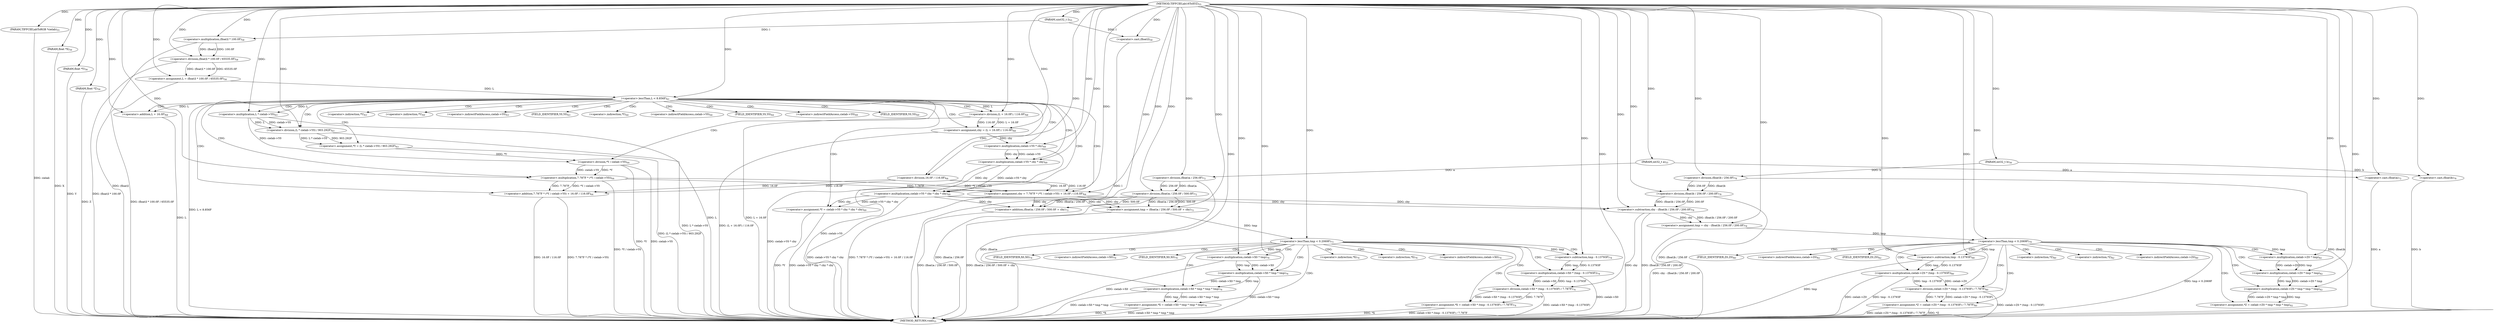 digraph "TIFFCIELab16ToXYZ" {  
"6500" [label = <(METHOD,TIFFCIELab16ToXYZ)<SUB>55</SUB>> ]
"6655" [label = <(METHOD_RETURN,void)<SUB>55</SUB>> ]
"6501" [label = <(PARAM,TIFFCIELabToRGB *cielab)<SUB>55</SUB>> ]
"6502" [label = <(PARAM,uint32_t l)<SUB>55</SUB>> ]
"6503" [label = <(PARAM,int32_t a)<SUB>55</SUB>> ]
"6504" [label = <(PARAM,int32_t b)<SUB>56</SUB>> ]
"6505" [label = <(PARAM,float *X)<SUB>56</SUB>> ]
"6506" [label = <(PARAM,float *Y)<SUB>56</SUB>> ]
"6507" [label = <(PARAM,float *Z)<SUB>56</SUB>> ]
"6510" [label = <(&lt;operator&gt;.assignment,L = (float)l * 100.0F / 65535.0F)<SUB>58</SUB>> ]
"6571" [label = <(&lt;operator&gt;.assignment,tmp = (float)a / 256.0F / 500.0F + cby)<SUB>72</SUB>> ]
"6613" [label = <(&lt;operator&gt;.assignment,tmp = cby - (float)b / 256.0F / 200.0F)<SUB>78</SUB>> ]
"6522" [label = <(&lt;operator&gt;.lessThan,L &lt; 8.856F)<SUB>61</SUB>> ]
"6583" [label = <(&lt;operator&gt;.lessThan,tmp &lt; 0.2069F)<SUB>73</SUB>> ]
"6625" [label = <(&lt;operator&gt;.lessThan,tmp &lt; 0.2069F)<SUB>79</SUB>> ]
"6512" [label = <(&lt;operator&gt;.division,(float)l * 100.0F / 65535.0F)<SUB>58</SUB>> ]
"6526" [label = <(&lt;operator&gt;.assignment,*Y = (L * cielab-&gt;Y0) / 903.292F)<SUB>63</SUB>> ]
"6536" [label = <(&lt;operator&gt;.assignment,cby = 7.787F * (*Y / cielab-&gt;Y0) + 16.0F / 116.0F)<SUB>64</SUB>> ]
"6573" [label = <(&lt;operator&gt;.addition,(float)a / 256.0F / 500.0F + cby)<SUB>72</SUB>> ]
"6587" [label = <(&lt;operator&gt;.assignment,*X = cielab-&gt;X0 * (tmp - 0.13793F) / 7.787F)<SUB>74</SUB>> ]
"6615" [label = <(&lt;operator&gt;.subtraction,cby - (float)b / 256.0F / 200.0F)<SUB>78</SUB>> ]
"6629" [label = <(&lt;operator&gt;.assignment,*Z = cielab-&gt;Z0 * (tmp - 0.13793F) / 7.787F)<SUB>80</SUB>> ]
"6513" [label = <(&lt;operator&gt;.multiplication,(float)l * 100.0F)<SUB>58</SUB>> ]
"6552" [label = <(&lt;operator&gt;.assignment,cby = (L + 16.0F) / 116.0F)<SUB>68</SUB>> ]
"6559" [label = <(&lt;operator&gt;.assignment,*Y = cielab-&gt;Y0 * cby * cby * cby)<SUB>69</SUB>> ]
"6574" [label = <(&lt;operator&gt;.division,(float)a / 256.0F / 500.0F)<SUB>72</SUB>> ]
"6601" [label = <(&lt;operator&gt;.assignment,*X = cielab-&gt;X0 * tmp * tmp * tmp)<SUB>76</SUB>> ]
"6617" [label = <(&lt;operator&gt;.division,(float)b / 256.0F / 200.0F)<SUB>78</SUB>> ]
"6643" [label = <(&lt;operator&gt;.assignment,*Z = cielab-&gt;Z0 * tmp * tmp * tmp)<SUB>82</SUB>> ]
"6514" [label = <(&lt;operator&gt;.cast,(float)l)<SUB>58</SUB>> ]
"6529" [label = <(&lt;operator&gt;.division,(L * cielab-&gt;Y0) / 903.292F)<SUB>63</SUB>> ]
"6538" [label = <(&lt;operator&gt;.addition,7.787F * (*Y / cielab-&gt;Y0) + 16.0F / 116.0F)<SUB>64</SUB>> ]
"6575" [label = <(&lt;operator&gt;.division,(float)a / 256.0F)<SUB>72</SUB>> ]
"6590" [label = <(&lt;operator&gt;.division,cielab-&gt;X0 * (tmp - 0.13793F) / 7.787F)<SUB>74</SUB>> ]
"6618" [label = <(&lt;operator&gt;.division,(float)b / 256.0F)<SUB>78</SUB>> ]
"6632" [label = <(&lt;operator&gt;.division,cielab-&gt;Z0 * (tmp - 0.13793F) / 7.787F)<SUB>80</SUB>> ]
"6530" [label = <(&lt;operator&gt;.multiplication,L * cielab-&gt;Y0)<SUB>63</SUB>> ]
"6539" [label = <(&lt;operator&gt;.multiplication,7.787F * (*Y / cielab-&gt;Y0))<SUB>64</SUB>> ]
"6547" [label = <(&lt;operator&gt;.division,16.0F / 116.0F)<SUB>64</SUB>> ]
"6554" [label = <(&lt;operator&gt;.division,(L + 16.0F) / 116.0F)<SUB>68</SUB>> ]
"6562" [label = <(&lt;operator&gt;.multiplication,cielab-&gt;Y0 * cby * cby * cby)<SUB>69</SUB>> ]
"6576" [label = <(&lt;operator&gt;.cast,(float)a)<SUB>72</SUB>> ]
"6591" [label = <(&lt;operator&gt;.multiplication,cielab-&gt;X0 * (tmp - 0.13793F))<SUB>74</SUB>> ]
"6604" [label = <(&lt;operator&gt;.multiplication,cielab-&gt;X0 * tmp * tmp * tmp)<SUB>76</SUB>> ]
"6619" [label = <(&lt;operator&gt;.cast,(float)b)<SUB>78</SUB>> ]
"6633" [label = <(&lt;operator&gt;.multiplication,cielab-&gt;Z0 * (tmp - 0.13793F))<SUB>80</SUB>> ]
"6646" [label = <(&lt;operator&gt;.multiplication,cielab-&gt;Z0 * tmp * tmp * tmp)<SUB>82</SUB>> ]
"6541" [label = <(&lt;operator&gt;.division,*Y / cielab-&gt;Y0)<SUB>64</SUB>> ]
"6555" [label = <(&lt;operator&gt;.addition,L + 16.0F)<SUB>68</SUB>> ]
"6563" [label = <(&lt;operator&gt;.multiplication,cielab-&gt;Y0 * cby * cby)<SUB>69</SUB>> ]
"6595" [label = <(&lt;operator&gt;.subtraction,tmp - 0.13793F)<SUB>74</SUB>> ]
"6605" [label = <(&lt;operator&gt;.multiplication,cielab-&gt;X0 * tmp * tmp)<SUB>76</SUB>> ]
"6637" [label = <(&lt;operator&gt;.subtraction,tmp - 0.13793F)<SUB>80</SUB>> ]
"6647" [label = <(&lt;operator&gt;.multiplication,cielab-&gt;Z0 * tmp * tmp)<SUB>82</SUB>> ]
"6564" [label = <(&lt;operator&gt;.multiplication,cielab-&gt;Y0 * cby)<SUB>69</SUB>> ]
"6606" [label = <(&lt;operator&gt;.multiplication,cielab-&gt;X0 * tmp)<SUB>76</SUB>> ]
"6648" [label = <(&lt;operator&gt;.multiplication,cielab-&gt;Z0 * tmp)<SUB>82</SUB>> ]
"6527" [label = <(&lt;operator&gt;.indirection,*Y)<SUB>63</SUB>> ]
"6588" [label = <(&lt;operator&gt;.indirection,*X)<SUB>74</SUB>> ]
"6630" [label = <(&lt;operator&gt;.indirection,*Z)<SUB>80</SUB>> ]
"6560" [label = <(&lt;operator&gt;.indirection,*Y)<SUB>69</SUB>> ]
"6602" [label = <(&lt;operator&gt;.indirection,*X)<SUB>76</SUB>> ]
"6644" [label = <(&lt;operator&gt;.indirection,*Z)<SUB>82</SUB>> ]
"6532" [label = <(&lt;operator&gt;.indirectFieldAccess,cielab-&gt;Y0)<SUB>63</SUB>> ]
"6592" [label = <(&lt;operator&gt;.indirectFieldAccess,cielab-&gt;X0)<SUB>74</SUB>> ]
"6634" [label = <(&lt;operator&gt;.indirectFieldAccess,cielab-&gt;Z0)<SUB>80</SUB>> ]
"6534" [label = <(FIELD_IDENTIFIER,Y0,Y0)<SUB>63</SUB>> ]
"6542" [label = <(&lt;operator&gt;.indirection,*Y)<SUB>64</SUB>> ]
"6544" [label = <(&lt;operator&gt;.indirectFieldAccess,cielab-&gt;Y0)<SUB>64</SUB>> ]
"6594" [label = <(FIELD_IDENTIFIER,X0,X0)<SUB>74</SUB>> ]
"6636" [label = <(FIELD_IDENTIFIER,Z0,Z0)<SUB>80</SUB>> ]
"6546" [label = <(FIELD_IDENTIFIER,Y0,Y0)<SUB>64</SUB>> ]
"6565" [label = <(&lt;operator&gt;.indirectFieldAccess,cielab-&gt;Y0)<SUB>69</SUB>> ]
"6607" [label = <(&lt;operator&gt;.indirectFieldAccess,cielab-&gt;X0)<SUB>76</SUB>> ]
"6649" [label = <(&lt;operator&gt;.indirectFieldAccess,cielab-&gt;Z0)<SUB>82</SUB>> ]
"6567" [label = <(FIELD_IDENTIFIER,Y0,Y0)<SUB>69</SUB>> ]
"6609" [label = <(FIELD_IDENTIFIER,X0,X0)<SUB>76</SUB>> ]
"6651" [label = <(FIELD_IDENTIFIER,Z0,Z0)<SUB>82</SUB>> ]
  "6501" -> "6655"  [ label = "DDG: cielab"] 
  "6505" -> "6655"  [ label = "DDG: X"] 
  "6506" -> "6655"  [ label = "DDG: Y"] 
  "6507" -> "6655"  [ label = "DDG: Z"] 
  "6514" -> "6655"  [ label = "DDG: l"] 
  "6513" -> "6655"  [ label = "DDG: (float)l"] 
  "6512" -> "6655"  [ label = "DDG: (float)l * 100.0F"] 
  "6510" -> "6655"  [ label = "DDG: (float)l * 100.0F / 65535.0F"] 
  "6522" -> "6655"  [ label = "DDG: L &lt; 8.856F"] 
  "6555" -> "6655"  [ label = "DDG: L"] 
  "6554" -> "6655"  [ label = "DDG: L + 16.0F"] 
  "6552" -> "6655"  [ label = "DDG: (L + 16.0F) / 116.0F"] 
  "6559" -> "6655"  [ label = "DDG: *Y"] 
  "6564" -> "6655"  [ label = "DDG: cielab-&gt;Y0"] 
  "6563" -> "6655"  [ label = "DDG: cielab-&gt;Y0 * cby"] 
  "6562" -> "6655"  [ label = "DDG: cielab-&gt;Y0 * cby * cby"] 
  "6559" -> "6655"  [ label = "DDG: cielab-&gt;Y0 * cby * cby * cby"] 
  "6530" -> "6655"  [ label = "DDG: L"] 
  "6529" -> "6655"  [ label = "DDG: L * cielab-&gt;Y0"] 
  "6526" -> "6655"  [ label = "DDG: (L * cielab-&gt;Y0) / 903.292F"] 
  "6541" -> "6655"  [ label = "DDG: *Y"] 
  "6541" -> "6655"  [ label = "DDG: cielab-&gt;Y0"] 
  "6539" -> "6655"  [ label = "DDG: *Y / cielab-&gt;Y0"] 
  "6538" -> "6655"  [ label = "DDG: 7.787F * (*Y / cielab-&gt;Y0)"] 
  "6538" -> "6655"  [ label = "DDG: 16.0F / 116.0F"] 
  "6536" -> "6655"  [ label = "DDG: 7.787F * (*Y / cielab-&gt;Y0) + 16.0F / 116.0F"] 
  "6576" -> "6655"  [ label = "DDG: a"] 
  "6575" -> "6655"  [ label = "DDG: (float)a"] 
  "6574" -> "6655"  [ label = "DDG: (float)a / 256.0F"] 
  "6573" -> "6655"  [ label = "DDG: (float)a / 256.0F / 500.0F"] 
  "6571" -> "6655"  [ label = "DDG: (float)a / 256.0F / 500.0F + cby"] 
  "6601" -> "6655"  [ label = "DDG: *X"] 
  "6606" -> "6655"  [ label = "DDG: cielab-&gt;X0"] 
  "6605" -> "6655"  [ label = "DDG: cielab-&gt;X0 * tmp"] 
  "6604" -> "6655"  [ label = "DDG: cielab-&gt;X0 * tmp * tmp"] 
  "6601" -> "6655"  [ label = "DDG: cielab-&gt;X0 * tmp * tmp * tmp"] 
  "6587" -> "6655"  [ label = "DDG: *X"] 
  "6591" -> "6655"  [ label = "DDG: cielab-&gt;X0"] 
  "6590" -> "6655"  [ label = "DDG: cielab-&gt;X0 * (tmp - 0.13793F)"] 
  "6587" -> "6655"  [ label = "DDG: cielab-&gt;X0 * (tmp - 0.13793F) / 7.787F"] 
  "6615" -> "6655"  [ label = "DDG: cby"] 
  "6619" -> "6655"  [ label = "DDG: b"] 
  "6618" -> "6655"  [ label = "DDG: (float)b"] 
  "6617" -> "6655"  [ label = "DDG: (float)b / 256.0F"] 
  "6615" -> "6655"  [ label = "DDG: (float)b / 256.0F / 200.0F"] 
  "6613" -> "6655"  [ label = "DDG: cby - (float)b / 256.0F / 200.0F"] 
  "6625" -> "6655"  [ label = "DDG: tmp &lt; 0.2069F"] 
  "6629" -> "6655"  [ label = "DDG: *Z"] 
  "6633" -> "6655"  [ label = "DDG: cielab-&gt;Z0"] 
  "6637" -> "6655"  [ label = "DDG: tmp"] 
  "6633" -> "6655"  [ label = "DDG: tmp - 0.13793F"] 
  "6632" -> "6655"  [ label = "DDG: cielab-&gt;Z0 * (tmp - 0.13793F)"] 
  "6629" -> "6655"  [ label = "DDG: cielab-&gt;Z0 * (tmp - 0.13793F) / 7.787F"] 
  "6500" -> "6501"  [ label = "DDG: "] 
  "6500" -> "6502"  [ label = "DDG: "] 
  "6500" -> "6503"  [ label = "DDG: "] 
  "6500" -> "6504"  [ label = "DDG: "] 
  "6500" -> "6505"  [ label = "DDG: "] 
  "6500" -> "6506"  [ label = "DDG: "] 
  "6500" -> "6507"  [ label = "DDG: "] 
  "6512" -> "6510"  [ label = "DDG: (float)l * 100.0F"] 
  "6512" -> "6510"  [ label = "DDG: 65535.0F"] 
  "6574" -> "6571"  [ label = "DDG: (float)a / 256.0F"] 
  "6574" -> "6571"  [ label = "DDG: 500.0F"] 
  "6562" -> "6571"  [ label = "DDG: cby"] 
  "6536" -> "6571"  [ label = "DDG: cby"] 
  "6500" -> "6571"  [ label = "DDG: "] 
  "6615" -> "6613"  [ label = "DDG: cby"] 
  "6615" -> "6613"  [ label = "DDG: (float)b / 256.0F / 200.0F"] 
  "6500" -> "6510"  [ label = "DDG: "] 
  "6500" -> "6613"  [ label = "DDG: "] 
  "6513" -> "6512"  [ label = "DDG: (float)l"] 
  "6513" -> "6512"  [ label = "DDG: 100.0F"] 
  "6500" -> "6512"  [ label = "DDG: "] 
  "6510" -> "6522"  [ label = "DDG: L"] 
  "6500" -> "6522"  [ label = "DDG: "] 
  "6529" -> "6526"  [ label = "DDG: L * cielab-&gt;Y0"] 
  "6529" -> "6526"  [ label = "DDG: 903.292F"] 
  "6539" -> "6536"  [ label = "DDG: 7.787F"] 
  "6539" -> "6536"  [ label = "DDG: *Y / cielab-&gt;Y0"] 
  "6547" -> "6536"  [ label = "DDG: 16.0F"] 
  "6547" -> "6536"  [ label = "DDG: 116.0F"] 
  "6574" -> "6573"  [ label = "DDG: (float)a / 256.0F"] 
  "6574" -> "6573"  [ label = "DDG: 500.0F"] 
  "6562" -> "6573"  [ label = "DDG: cby"] 
  "6536" -> "6573"  [ label = "DDG: cby"] 
  "6500" -> "6573"  [ label = "DDG: "] 
  "6571" -> "6583"  [ label = "DDG: tmp"] 
  "6500" -> "6583"  [ label = "DDG: "] 
  "6590" -> "6587"  [ label = "DDG: cielab-&gt;X0 * (tmp - 0.13793F)"] 
  "6590" -> "6587"  [ label = "DDG: 7.787F"] 
  "6500" -> "6615"  [ label = "DDG: "] 
  "6562" -> "6615"  [ label = "DDG: cby"] 
  "6536" -> "6615"  [ label = "DDG: cby"] 
  "6617" -> "6615"  [ label = "DDG: (float)b / 256.0F"] 
  "6617" -> "6615"  [ label = "DDG: 200.0F"] 
  "6613" -> "6625"  [ label = "DDG: tmp"] 
  "6500" -> "6625"  [ label = "DDG: "] 
  "6632" -> "6629"  [ label = "DDG: cielab-&gt;Z0 * (tmp - 0.13793F)"] 
  "6632" -> "6629"  [ label = "DDG: 7.787F"] 
  "6502" -> "6513"  [ label = "DDG: l"] 
  "6500" -> "6513"  [ label = "DDG: "] 
  "6500" -> "6536"  [ label = "DDG: "] 
  "6554" -> "6552"  [ label = "DDG: L + 16.0F"] 
  "6554" -> "6552"  [ label = "DDG: 116.0F"] 
  "6562" -> "6559"  [ label = "DDG: cielab-&gt;Y0 * cby * cby"] 
  "6562" -> "6559"  [ label = "DDG: cby"] 
  "6575" -> "6574"  [ label = "DDG: (float)a"] 
  "6575" -> "6574"  [ label = "DDG: 256.0F"] 
  "6500" -> "6574"  [ label = "DDG: "] 
  "6604" -> "6601"  [ label = "DDG: cielab-&gt;X0 * tmp * tmp"] 
  "6604" -> "6601"  [ label = "DDG: tmp"] 
  "6618" -> "6617"  [ label = "DDG: (float)b"] 
  "6618" -> "6617"  [ label = "DDG: 256.0F"] 
  "6500" -> "6617"  [ label = "DDG: "] 
  "6646" -> "6643"  [ label = "DDG: cielab-&gt;Z0 * tmp * tmp"] 
  "6646" -> "6643"  [ label = "DDG: tmp"] 
  "6502" -> "6514"  [ label = "DDG: l"] 
  "6500" -> "6514"  [ label = "DDG: "] 
  "6530" -> "6529"  [ label = "DDG: L"] 
  "6530" -> "6529"  [ label = "DDG: cielab-&gt;Y0"] 
  "6500" -> "6529"  [ label = "DDG: "] 
  "6539" -> "6538"  [ label = "DDG: 7.787F"] 
  "6539" -> "6538"  [ label = "DDG: *Y / cielab-&gt;Y0"] 
  "6547" -> "6538"  [ label = "DDG: 16.0F"] 
  "6547" -> "6538"  [ label = "DDG: 116.0F"] 
  "6500" -> "6552"  [ label = "DDG: "] 
  "6503" -> "6575"  [ label = "DDG: a"] 
  "6500" -> "6575"  [ label = "DDG: "] 
  "6591" -> "6590"  [ label = "DDG: cielab-&gt;X0"] 
  "6591" -> "6590"  [ label = "DDG: tmp - 0.13793F"] 
  "6500" -> "6590"  [ label = "DDG: "] 
  "6504" -> "6618"  [ label = "DDG: b"] 
  "6500" -> "6618"  [ label = "DDG: "] 
  "6633" -> "6632"  [ label = "DDG: cielab-&gt;Z0"] 
  "6633" -> "6632"  [ label = "DDG: tmp - 0.13793F"] 
  "6500" -> "6632"  [ label = "DDG: "] 
  "6522" -> "6530"  [ label = "DDG: L"] 
  "6500" -> "6530"  [ label = "DDG: "] 
  "6500" -> "6539"  [ label = "DDG: "] 
  "6541" -> "6539"  [ label = "DDG: *Y"] 
  "6541" -> "6539"  [ label = "DDG: cielab-&gt;Y0"] 
  "6500" -> "6547"  [ label = "DDG: "] 
  "6522" -> "6554"  [ label = "DDG: L"] 
  "6500" -> "6554"  [ label = "DDG: "] 
  "6563" -> "6562"  [ label = "DDG: cielab-&gt;Y0 * cby"] 
  "6563" -> "6562"  [ label = "DDG: cby"] 
  "6500" -> "6562"  [ label = "DDG: "] 
  "6503" -> "6576"  [ label = "DDG: a"] 
  "6500" -> "6576"  [ label = "DDG: "] 
  "6595" -> "6591"  [ label = "DDG: tmp"] 
  "6595" -> "6591"  [ label = "DDG: 0.13793F"] 
  "6605" -> "6604"  [ label = "DDG: cielab-&gt;X0 * tmp"] 
  "6605" -> "6604"  [ label = "DDG: tmp"] 
  "6500" -> "6604"  [ label = "DDG: "] 
  "6504" -> "6619"  [ label = "DDG: b"] 
  "6500" -> "6619"  [ label = "DDG: "] 
  "6637" -> "6633"  [ label = "DDG: tmp"] 
  "6637" -> "6633"  [ label = "DDG: 0.13793F"] 
  "6647" -> "6646"  [ label = "DDG: cielab-&gt;Z0 * tmp"] 
  "6647" -> "6646"  [ label = "DDG: tmp"] 
  "6500" -> "6646"  [ label = "DDG: "] 
  "6526" -> "6541"  [ label = "DDG: *Y"] 
  "6530" -> "6541"  [ label = "DDG: cielab-&gt;Y0"] 
  "6522" -> "6555"  [ label = "DDG: L"] 
  "6500" -> "6555"  [ label = "DDG: "] 
  "6564" -> "6563"  [ label = "DDG: cielab-&gt;Y0"] 
  "6564" -> "6563"  [ label = "DDG: cby"] 
  "6500" -> "6563"  [ label = "DDG: "] 
  "6583" -> "6595"  [ label = "DDG: tmp"] 
  "6500" -> "6595"  [ label = "DDG: "] 
  "6606" -> "6605"  [ label = "DDG: cielab-&gt;X0"] 
  "6606" -> "6605"  [ label = "DDG: tmp"] 
  "6500" -> "6605"  [ label = "DDG: "] 
  "6625" -> "6637"  [ label = "DDG: tmp"] 
  "6500" -> "6637"  [ label = "DDG: "] 
  "6648" -> "6647"  [ label = "DDG: cielab-&gt;Z0"] 
  "6648" -> "6647"  [ label = "DDG: tmp"] 
  "6500" -> "6647"  [ label = "DDG: "] 
  "6552" -> "6564"  [ label = "DDG: cby"] 
  "6500" -> "6564"  [ label = "DDG: "] 
  "6583" -> "6606"  [ label = "DDG: tmp"] 
  "6500" -> "6606"  [ label = "DDG: "] 
  "6625" -> "6648"  [ label = "DDG: tmp"] 
  "6500" -> "6648"  [ label = "DDG: "] 
  "6522" -> "6552"  [ label = "CDG: "] 
  "6522" -> "6562"  [ label = "CDG: "] 
  "6522" -> "6530"  [ label = "CDG: "] 
  "6522" -> "6547"  [ label = "CDG: "] 
  "6522" -> "6564"  [ label = "CDG: "] 
  "6522" -> "6532"  [ label = "CDG: "] 
  "6522" -> "6544"  [ label = "CDG: "] 
  "6522" -> "6536"  [ label = "CDG: "] 
  "6522" -> "6560"  [ label = "CDG: "] 
  "6522" -> "6527"  [ label = "CDG: "] 
  "6522" -> "6526"  [ label = "CDG: "] 
  "6522" -> "6541"  [ label = "CDG: "] 
  "6522" -> "6565"  [ label = "CDG: "] 
  "6522" -> "6567"  [ label = "CDG: "] 
  "6522" -> "6539"  [ label = "CDG: "] 
  "6522" -> "6529"  [ label = "CDG: "] 
  "6522" -> "6559"  [ label = "CDG: "] 
  "6522" -> "6554"  [ label = "CDG: "] 
  "6522" -> "6534"  [ label = "CDG: "] 
  "6522" -> "6538"  [ label = "CDG: "] 
  "6522" -> "6563"  [ label = "CDG: "] 
  "6522" -> "6546"  [ label = "CDG: "] 
  "6522" -> "6542"  [ label = "CDG: "] 
  "6522" -> "6555"  [ label = "CDG: "] 
  "6583" -> "6594"  [ label = "CDG: "] 
  "6583" -> "6609"  [ label = "CDG: "] 
  "6583" -> "6607"  [ label = "CDG: "] 
  "6583" -> "6592"  [ label = "CDG: "] 
  "6583" -> "6591"  [ label = "CDG: "] 
  "6583" -> "6605"  [ label = "CDG: "] 
  "6583" -> "6590"  [ label = "CDG: "] 
  "6583" -> "6604"  [ label = "CDG: "] 
  "6583" -> "6588"  [ label = "CDG: "] 
  "6583" -> "6595"  [ label = "CDG: "] 
  "6583" -> "6606"  [ label = "CDG: "] 
  "6583" -> "6601"  [ label = "CDG: "] 
  "6583" -> "6587"  [ label = "CDG: "] 
  "6583" -> "6602"  [ label = "CDG: "] 
  "6625" -> "6646"  [ label = "CDG: "] 
  "6625" -> "6629"  [ label = "CDG: "] 
  "6625" -> "6630"  [ label = "CDG: "] 
  "6625" -> "6637"  [ label = "CDG: "] 
  "6625" -> "6651"  [ label = "CDG: "] 
  "6625" -> "6644"  [ label = "CDG: "] 
  "6625" -> "6643"  [ label = "CDG: "] 
  "6625" -> "6647"  [ label = "CDG: "] 
  "6625" -> "6633"  [ label = "CDG: "] 
  "6625" -> "6649"  [ label = "CDG: "] 
  "6625" -> "6648"  [ label = "CDG: "] 
  "6625" -> "6632"  [ label = "CDG: "] 
  "6625" -> "6636"  [ label = "CDG: "] 
  "6625" -> "6634"  [ label = "CDG: "] 
}
